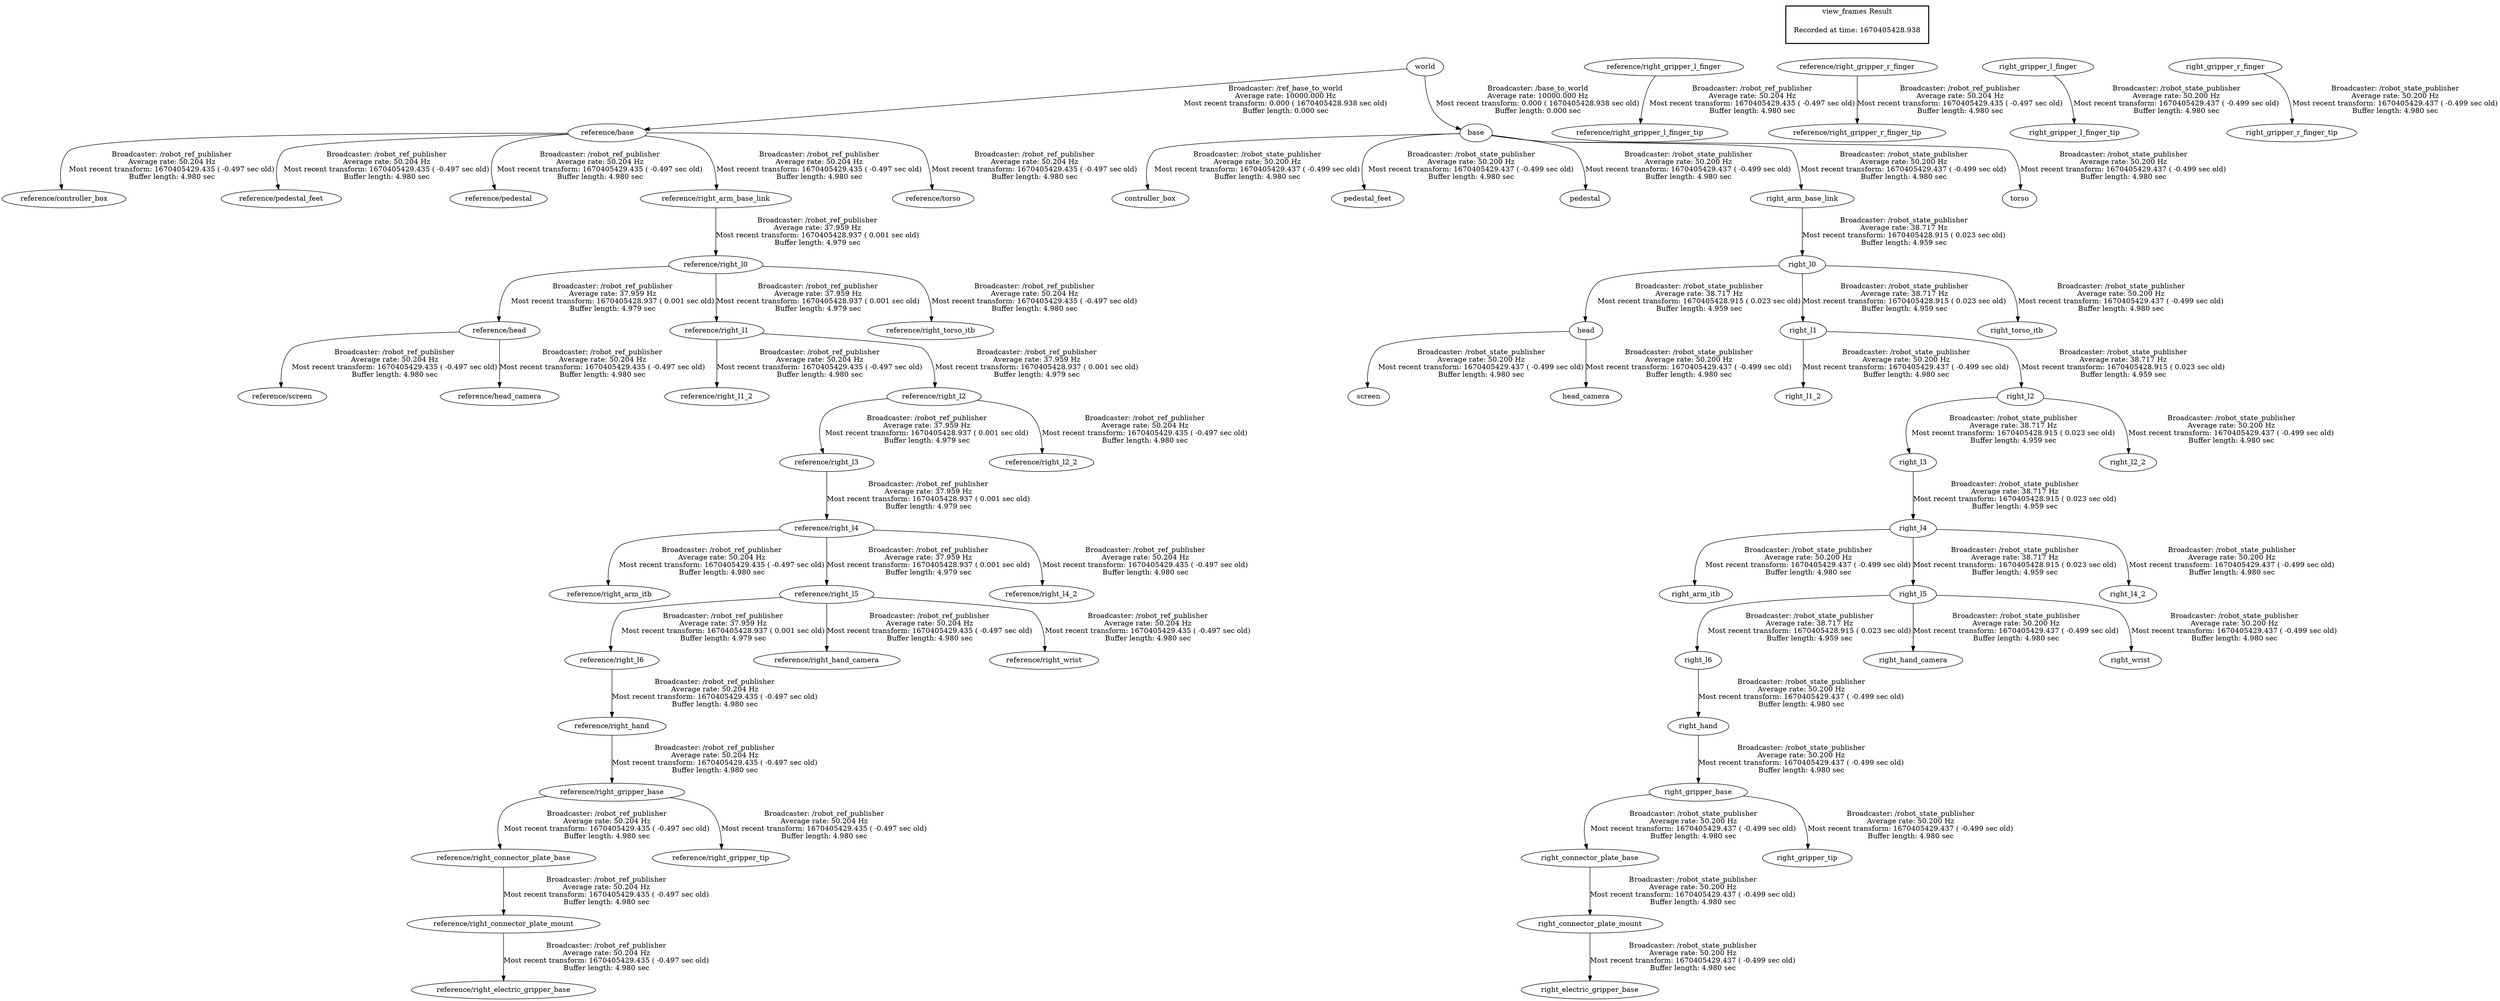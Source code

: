 digraph G {
"world" -> "reference/base"[label="Broadcaster: /ref_base_to_world\nAverage rate: 10000.000 Hz\nMost recent transform: 0.000 ( 1670405428.938 sec old)\nBuffer length: 0.000 sec\n"];
"world" -> "base"[label="Broadcaster: /base_to_world\nAverage rate: 10000.000 Hz\nMost recent transform: 0.000 ( 1670405428.938 sec old)\nBuffer length: 0.000 sec\n"];
"reference/base" -> "reference/controller_box"[label="Broadcaster: /robot_ref_publisher\nAverage rate: 50.204 Hz\nMost recent transform: 1670405429.435 ( -0.497 sec old)\nBuffer length: 4.980 sec\n"];
"reference/head" -> "reference/screen"[label="Broadcaster: /robot_ref_publisher\nAverage rate: 50.204 Hz\nMost recent transform: 1670405429.435 ( -0.497 sec old)\nBuffer length: 4.980 sec\n"];
"reference/right_l0" -> "reference/head"[label="Broadcaster: /robot_ref_publisher\nAverage rate: 37.959 Hz\nMost recent transform: 1670405428.937 ( 0.001 sec old)\nBuffer length: 4.979 sec\n"];
"reference/head" -> "reference/head_camera"[label="Broadcaster: /robot_ref_publisher\nAverage rate: 50.204 Hz\nMost recent transform: 1670405429.435 ( -0.497 sec old)\nBuffer length: 4.980 sec\n"];
"reference/base" -> "reference/pedestal_feet"[label="Broadcaster: /robot_ref_publisher\nAverage rate: 50.204 Hz\nMost recent transform: 1670405429.435 ( -0.497 sec old)\nBuffer length: 4.980 sec\n"];
"reference/base" -> "reference/pedestal"[label="Broadcaster: /robot_ref_publisher\nAverage rate: 50.204 Hz\nMost recent transform: 1670405429.435 ( -0.497 sec old)\nBuffer length: 4.980 sec\n"];
"reference/right_l4" -> "reference/right_arm_itb"[label="Broadcaster: /robot_ref_publisher\nAverage rate: 50.204 Hz\nMost recent transform: 1670405429.435 ( -0.497 sec old)\nBuffer length: 4.980 sec\n"];
"reference/right_l3" -> "reference/right_l4"[label="Broadcaster: /robot_ref_publisher\nAverage rate: 37.959 Hz\nMost recent transform: 1670405428.937 ( 0.001 sec old)\nBuffer length: 4.979 sec\n"];
"reference/base" -> "reference/right_arm_base_link"[label="Broadcaster: /robot_ref_publisher\nAverage rate: 50.204 Hz\nMost recent transform: 1670405429.435 ( -0.497 sec old)\nBuffer length: 4.980 sec\n"];
"reference/right_gripper_base" -> "reference/right_connector_plate_base"[label="Broadcaster: /robot_ref_publisher\nAverage rate: 50.204 Hz\nMost recent transform: 1670405429.435 ( -0.497 sec old)\nBuffer length: 4.980 sec\n"];
"reference/right_hand" -> "reference/right_gripper_base"[label="Broadcaster: /robot_ref_publisher\nAverage rate: 50.204 Hz\nMost recent transform: 1670405429.435 ( -0.497 sec old)\nBuffer length: 4.980 sec\n"];
"reference/right_connector_plate_base" -> "reference/right_connector_plate_mount"[label="Broadcaster: /robot_ref_publisher\nAverage rate: 50.204 Hz\nMost recent transform: 1670405429.435 ( -0.497 sec old)\nBuffer length: 4.980 sec\n"];
"reference/right_connector_plate_mount" -> "reference/right_electric_gripper_base"[label="Broadcaster: /robot_ref_publisher\nAverage rate: 50.204 Hz\nMost recent transform: 1670405429.435 ( -0.497 sec old)\nBuffer length: 4.980 sec\n"];
"reference/right_l6" -> "reference/right_hand"[label="Broadcaster: /robot_ref_publisher\nAverage rate: 50.204 Hz\nMost recent transform: 1670405429.435 ( -0.497 sec old)\nBuffer length: 4.980 sec\n"];
"reference/right_gripper_l_finger" -> "reference/right_gripper_l_finger_tip"[label="Broadcaster: /robot_ref_publisher\nAverage rate: 50.204 Hz\nMost recent transform: 1670405429.435 ( -0.497 sec old)\nBuffer length: 4.980 sec\n"];
"reference/right_gripper_r_finger" -> "reference/right_gripper_r_finger_tip"[label="Broadcaster: /robot_ref_publisher\nAverage rate: 50.204 Hz\nMost recent transform: 1670405429.435 ( -0.497 sec old)\nBuffer length: 4.980 sec\n"];
"reference/right_gripper_base" -> "reference/right_gripper_tip"[label="Broadcaster: /robot_ref_publisher\nAverage rate: 50.204 Hz\nMost recent transform: 1670405429.435 ( -0.497 sec old)\nBuffer length: 4.980 sec\n"];
"reference/right_l5" -> "reference/right_l6"[label="Broadcaster: /robot_ref_publisher\nAverage rate: 37.959 Hz\nMost recent transform: 1670405428.937 ( 0.001 sec old)\nBuffer length: 4.979 sec\n"];
"reference/right_l5" -> "reference/right_hand_camera"[label="Broadcaster: /robot_ref_publisher\nAverage rate: 50.204 Hz\nMost recent transform: 1670405429.435 ( -0.497 sec old)\nBuffer length: 4.980 sec\n"];
"reference/right_l4" -> "reference/right_l5"[label="Broadcaster: /robot_ref_publisher\nAverage rate: 37.959 Hz\nMost recent transform: 1670405428.937 ( 0.001 sec old)\nBuffer length: 4.979 sec\n"];
"reference/right_l1" -> "reference/right_l1_2"[label="Broadcaster: /robot_ref_publisher\nAverage rate: 50.204 Hz\nMost recent transform: 1670405429.435 ( -0.497 sec old)\nBuffer length: 4.980 sec\n"];
"reference/right_l0" -> "reference/right_l1"[label="Broadcaster: /robot_ref_publisher\nAverage rate: 37.959 Hz\nMost recent transform: 1670405428.937 ( 0.001 sec old)\nBuffer length: 4.979 sec\n"];
"reference/right_l2" -> "reference/right_l2_2"[label="Broadcaster: /robot_ref_publisher\nAverage rate: 50.204 Hz\nMost recent transform: 1670405429.435 ( -0.497 sec old)\nBuffer length: 4.980 sec\n"];
"reference/right_l1" -> "reference/right_l2"[label="Broadcaster: /robot_ref_publisher\nAverage rate: 37.959 Hz\nMost recent transform: 1670405428.937 ( 0.001 sec old)\nBuffer length: 4.979 sec\n"];
"reference/right_l4" -> "reference/right_l4_2"[label="Broadcaster: /robot_ref_publisher\nAverage rate: 50.204 Hz\nMost recent transform: 1670405429.435 ( -0.497 sec old)\nBuffer length: 4.980 sec\n"];
"reference/right_l0" -> "reference/right_torso_itb"[label="Broadcaster: /robot_ref_publisher\nAverage rate: 50.204 Hz\nMost recent transform: 1670405429.435 ( -0.497 sec old)\nBuffer length: 4.980 sec\n"];
"reference/right_arm_base_link" -> "reference/right_l0"[label="Broadcaster: /robot_ref_publisher\nAverage rate: 37.959 Hz\nMost recent transform: 1670405428.937 ( 0.001 sec old)\nBuffer length: 4.979 sec\n"];
"reference/right_l5" -> "reference/right_wrist"[label="Broadcaster: /robot_ref_publisher\nAverage rate: 50.204 Hz\nMost recent transform: 1670405429.435 ( -0.497 sec old)\nBuffer length: 4.980 sec\n"];
"reference/base" -> "reference/torso"[label="Broadcaster: /robot_ref_publisher\nAverage rate: 50.204 Hz\nMost recent transform: 1670405429.435 ( -0.497 sec old)\nBuffer length: 4.980 sec\n"];
"base" -> "controller_box"[label="Broadcaster: /robot_state_publisher\nAverage rate: 50.200 Hz\nMost recent transform: 1670405429.437 ( -0.499 sec old)\nBuffer length: 4.980 sec\n"];
"head" -> "screen"[label="Broadcaster: /robot_state_publisher\nAverage rate: 50.200 Hz\nMost recent transform: 1670405429.437 ( -0.499 sec old)\nBuffer length: 4.980 sec\n"];
"right_l0" -> "head"[label="Broadcaster: /robot_state_publisher\nAverage rate: 38.717 Hz\nMost recent transform: 1670405428.915 ( 0.023 sec old)\nBuffer length: 4.959 sec\n"];
"head" -> "head_camera"[label="Broadcaster: /robot_state_publisher\nAverage rate: 50.200 Hz\nMost recent transform: 1670405429.437 ( -0.499 sec old)\nBuffer length: 4.980 sec\n"];
"base" -> "pedestal_feet"[label="Broadcaster: /robot_state_publisher\nAverage rate: 50.200 Hz\nMost recent transform: 1670405429.437 ( -0.499 sec old)\nBuffer length: 4.980 sec\n"];
"base" -> "pedestal"[label="Broadcaster: /robot_state_publisher\nAverage rate: 50.200 Hz\nMost recent transform: 1670405429.437 ( -0.499 sec old)\nBuffer length: 4.980 sec\n"];
"right_l4" -> "right_arm_itb"[label="Broadcaster: /robot_state_publisher\nAverage rate: 50.200 Hz\nMost recent transform: 1670405429.437 ( -0.499 sec old)\nBuffer length: 4.980 sec\n"];
"right_l3" -> "right_l4"[label="Broadcaster: /robot_state_publisher\nAverage rate: 38.717 Hz\nMost recent transform: 1670405428.915 ( 0.023 sec old)\nBuffer length: 4.959 sec\n"];
"base" -> "right_arm_base_link"[label="Broadcaster: /robot_state_publisher\nAverage rate: 50.200 Hz\nMost recent transform: 1670405429.437 ( -0.499 sec old)\nBuffer length: 4.980 sec\n"];
"right_gripper_base" -> "right_connector_plate_base"[label="Broadcaster: /robot_state_publisher\nAverage rate: 50.200 Hz\nMost recent transform: 1670405429.437 ( -0.499 sec old)\nBuffer length: 4.980 sec\n"];
"right_hand" -> "right_gripper_base"[label="Broadcaster: /robot_state_publisher\nAverage rate: 50.200 Hz\nMost recent transform: 1670405429.437 ( -0.499 sec old)\nBuffer length: 4.980 sec\n"];
"right_connector_plate_base" -> "right_connector_plate_mount"[label="Broadcaster: /robot_state_publisher\nAverage rate: 50.200 Hz\nMost recent transform: 1670405429.437 ( -0.499 sec old)\nBuffer length: 4.980 sec\n"];
"right_connector_plate_mount" -> "right_electric_gripper_base"[label="Broadcaster: /robot_state_publisher\nAverage rate: 50.200 Hz\nMost recent transform: 1670405429.437 ( -0.499 sec old)\nBuffer length: 4.980 sec\n"];
"right_l6" -> "right_hand"[label="Broadcaster: /robot_state_publisher\nAverage rate: 50.200 Hz\nMost recent transform: 1670405429.437 ( -0.499 sec old)\nBuffer length: 4.980 sec\n"];
"right_gripper_l_finger" -> "right_gripper_l_finger_tip"[label="Broadcaster: /robot_state_publisher\nAverage rate: 50.200 Hz\nMost recent transform: 1670405429.437 ( -0.499 sec old)\nBuffer length: 4.980 sec\n"];
"right_gripper_r_finger" -> "right_gripper_r_finger_tip"[label="Broadcaster: /robot_state_publisher\nAverage rate: 50.200 Hz\nMost recent transform: 1670405429.437 ( -0.499 sec old)\nBuffer length: 4.980 sec\n"];
"right_gripper_base" -> "right_gripper_tip"[label="Broadcaster: /robot_state_publisher\nAverage rate: 50.200 Hz\nMost recent transform: 1670405429.437 ( -0.499 sec old)\nBuffer length: 4.980 sec\n"];
"right_l5" -> "right_l6"[label="Broadcaster: /robot_state_publisher\nAverage rate: 38.717 Hz\nMost recent transform: 1670405428.915 ( 0.023 sec old)\nBuffer length: 4.959 sec\n"];
"right_l5" -> "right_hand_camera"[label="Broadcaster: /robot_state_publisher\nAverage rate: 50.200 Hz\nMost recent transform: 1670405429.437 ( -0.499 sec old)\nBuffer length: 4.980 sec\n"];
"right_l4" -> "right_l5"[label="Broadcaster: /robot_state_publisher\nAverage rate: 38.717 Hz\nMost recent transform: 1670405428.915 ( 0.023 sec old)\nBuffer length: 4.959 sec\n"];
"right_l1" -> "right_l1_2"[label="Broadcaster: /robot_state_publisher\nAverage rate: 50.200 Hz\nMost recent transform: 1670405429.437 ( -0.499 sec old)\nBuffer length: 4.980 sec\n"];
"right_l0" -> "right_l1"[label="Broadcaster: /robot_state_publisher\nAverage rate: 38.717 Hz\nMost recent transform: 1670405428.915 ( 0.023 sec old)\nBuffer length: 4.959 sec\n"];
"right_l2" -> "right_l2_2"[label="Broadcaster: /robot_state_publisher\nAverage rate: 50.200 Hz\nMost recent transform: 1670405429.437 ( -0.499 sec old)\nBuffer length: 4.980 sec\n"];
"right_l1" -> "right_l2"[label="Broadcaster: /robot_state_publisher\nAverage rate: 38.717 Hz\nMost recent transform: 1670405428.915 ( 0.023 sec old)\nBuffer length: 4.959 sec\n"];
"right_l4" -> "right_l4_2"[label="Broadcaster: /robot_state_publisher\nAverage rate: 50.200 Hz\nMost recent transform: 1670405429.437 ( -0.499 sec old)\nBuffer length: 4.980 sec\n"];
"right_l0" -> "right_torso_itb"[label="Broadcaster: /robot_state_publisher\nAverage rate: 50.200 Hz\nMost recent transform: 1670405429.437 ( -0.499 sec old)\nBuffer length: 4.980 sec\n"];
"right_arm_base_link" -> "right_l0"[label="Broadcaster: /robot_state_publisher\nAverage rate: 38.717 Hz\nMost recent transform: 1670405428.915 ( 0.023 sec old)\nBuffer length: 4.959 sec\n"];
"right_l5" -> "right_wrist"[label="Broadcaster: /robot_state_publisher\nAverage rate: 50.200 Hz\nMost recent transform: 1670405429.437 ( -0.499 sec old)\nBuffer length: 4.980 sec\n"];
"base" -> "torso"[label="Broadcaster: /robot_state_publisher\nAverage rate: 50.200 Hz\nMost recent transform: 1670405429.437 ( -0.499 sec old)\nBuffer length: 4.980 sec\n"];
"reference/right_l2" -> "reference/right_l3"[label="Broadcaster: /robot_ref_publisher\nAverage rate: 37.959 Hz\nMost recent transform: 1670405428.937 ( 0.001 sec old)\nBuffer length: 4.979 sec\n"];
"right_l2" -> "right_l3"[label="Broadcaster: /robot_state_publisher\nAverage rate: 38.717 Hz\nMost recent transform: 1670405428.915 ( 0.023 sec old)\nBuffer length: 4.959 sec\n"];
edge [style=invis];
 subgraph cluster_legend { style=bold; color=black; label ="view_frames Result";
"Recorded at time: 1670405428.938"[ shape=plaintext ] ;
 }->"world";
edge [style=invis];
 subgraph cluster_legend { style=bold; color=black; label ="view_frames Result";
"Recorded at time: 1670405428.938"[ shape=plaintext ] ;
 }->"reference/right_gripper_l_finger";
edge [style=invis];
 subgraph cluster_legend { style=bold; color=black; label ="view_frames Result";
"Recorded at time: 1670405428.938"[ shape=plaintext ] ;
 }->"reference/right_gripper_r_finger";
edge [style=invis];
 subgraph cluster_legend { style=bold; color=black; label ="view_frames Result";
"Recorded at time: 1670405428.938"[ shape=plaintext ] ;
 }->"right_gripper_l_finger";
edge [style=invis];
 subgraph cluster_legend { style=bold; color=black; label ="view_frames Result";
"Recorded at time: 1670405428.938"[ shape=plaintext ] ;
 }->"right_gripper_r_finger";
}